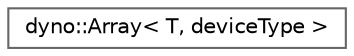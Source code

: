digraph "Graphical Class Hierarchy"
{
 // LATEX_PDF_SIZE
  bgcolor="transparent";
  edge [fontname=Helvetica,fontsize=10,labelfontname=Helvetica,labelfontsize=10];
  node [fontname=Helvetica,fontsize=10,shape=box,height=0.2,width=0.4];
  rankdir="LR";
  Node0 [id="Node000000",label="dyno::Array\< T, deviceType \>",height=0.2,width=0.4,color="grey40", fillcolor="white", style="filled",URL="$classdyno_1_1_array.html",tooltip="This class is designed to be elegant, so it can be directly passed to GPU as parameters."];
}
